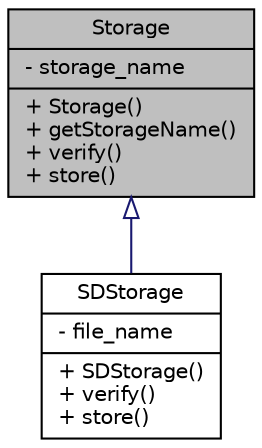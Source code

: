digraph "Storage"
{
 // INTERACTIVE_SVG=YES
 // LATEX_PDF_SIZE
  bgcolor="transparent";
  edge [fontname="Helvetica",fontsize="10",labelfontname="Helvetica",labelfontsize="10"];
  node [fontname="Helvetica",fontsize="10",shape=record];
  Node1 [label="{Storage\n|- storage_name\l|+ Storage()\l+ getStorageName()\l+ verify()\l+ store()\l}",height=0.2,width=0.4,color="black", fillcolor="grey75", style="filled", fontcolor="black",tooltip="Parent class for all data storage devices (sd card, radio, etc)"];
  Node1 -> Node2 [dir="back",color="midnightblue",fontsize="10",style="solid",arrowtail="onormal",fontname="Helvetica"];
  Node2 [label="{SDStorage\n|- file_name\l|+ SDStorage()\l+ verify()\l+ store()\l}",height=0.2,width=0.4,color="black",URL="$classSDStorage.html",tooltip="Implementation of a Storage device to interface with an SD card."];
}
